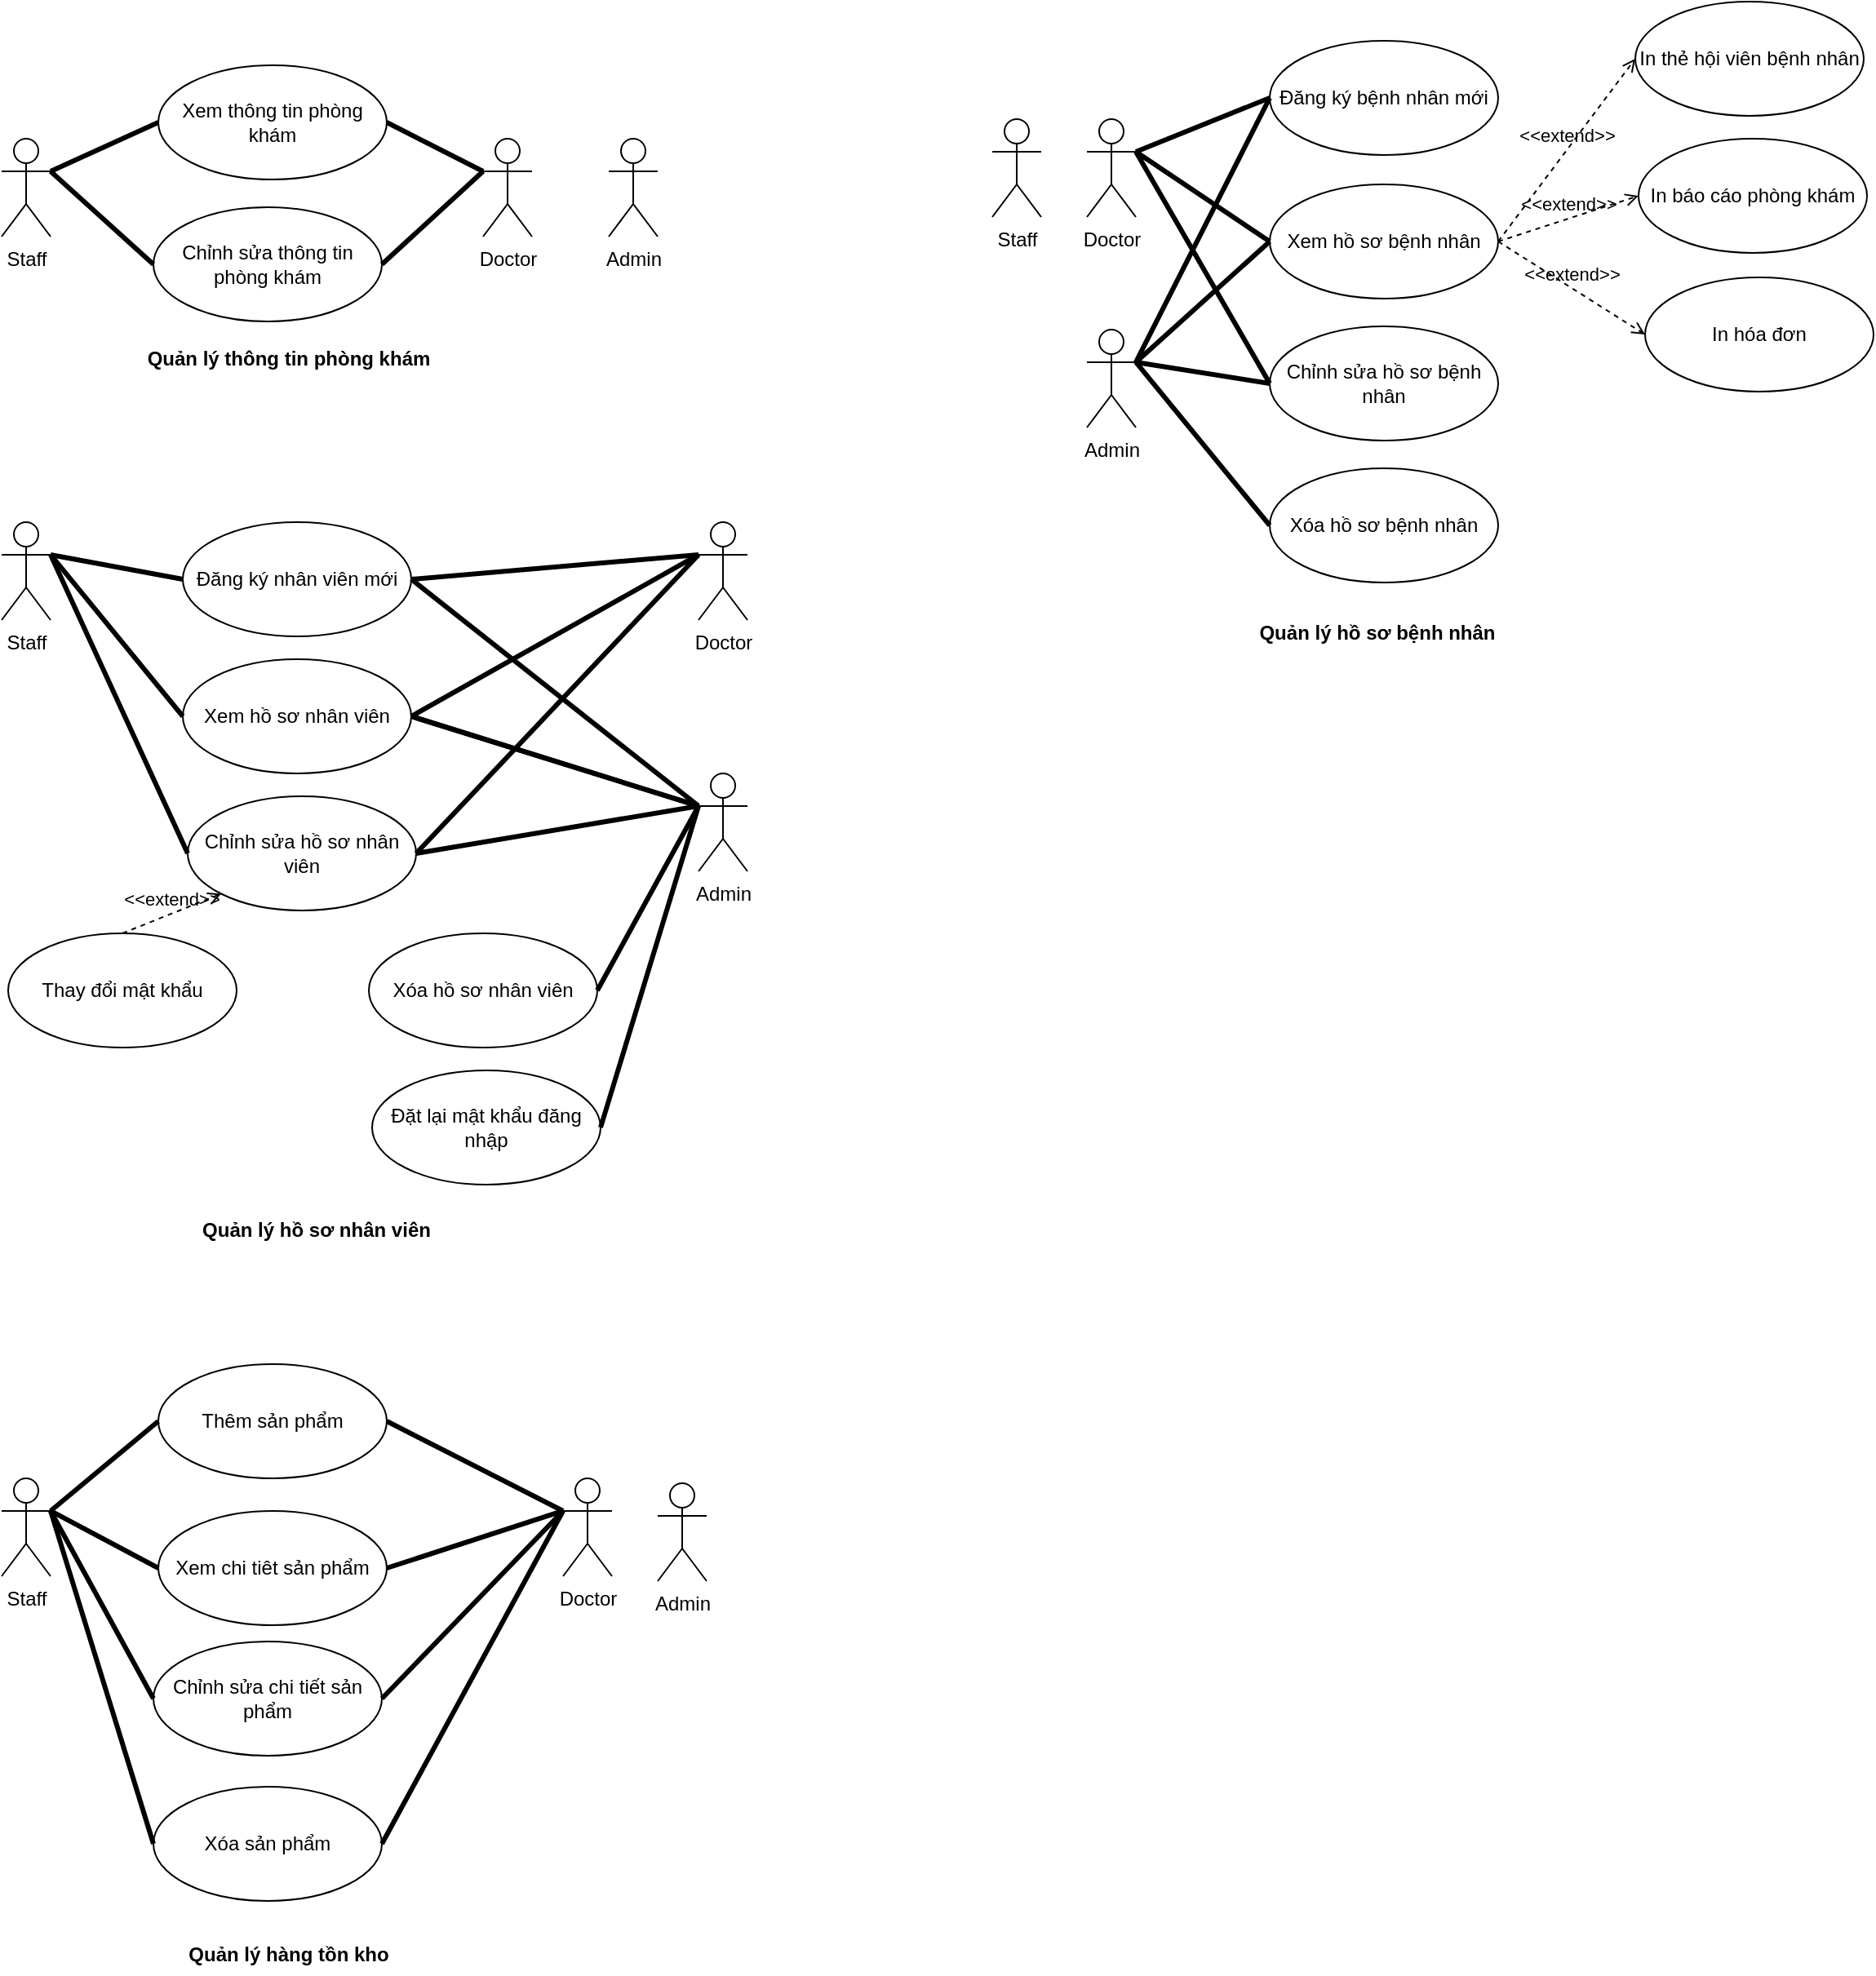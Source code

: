 <mxfile>
    <diagram id="3CGOplF_25yKbEWaD3JT" name="ca">
        <mxGraphModel dx="1247" dy="574" grid="0" gridSize="10" guides="1" tooltips="1" connect="1" arrows="1" fold="1" page="1" pageScale="1" pageWidth="850" pageHeight="1100" math="0" shadow="0">
            <root>
                <mxCell id="0"/>
                <mxCell id="1" parent="0"/>
                <mxCell id="2" value="Staff" style="shape=umlActor;verticalLabelPosition=bottom;verticalAlign=top;html=1;" parent="1" vertex="1">
                    <mxGeometry x="45" y="96" width="30" height="60" as="geometry"/>
                </mxCell>
                <mxCell id="89" value="Doctor" style="shape=umlActor;verticalLabelPosition=bottom;verticalAlign=top;html=1;" vertex="1" parent="1">
                    <mxGeometry x="340" y="96" width="30" height="60" as="geometry"/>
                </mxCell>
                <mxCell id="90" value="Admin" style="shape=umlActor;verticalLabelPosition=bottom;verticalAlign=top;html=1;" vertex="1" parent="1">
                    <mxGeometry x="417" y="96" width="30" height="60" as="geometry"/>
                </mxCell>
                <mxCell id="91" value="Xem thông tin phòng khám" style="ellipse;whiteSpace=wrap;html=1;" vertex="1" parent="1">
                    <mxGeometry x="141" y="51" width="140" height="70" as="geometry"/>
                </mxCell>
                <mxCell id="92" value="Chỉnh sửa thông tin phòng khám" style="ellipse;whiteSpace=wrap;html=1;" vertex="1" parent="1">
                    <mxGeometry x="138" y="138" width="140" height="70" as="geometry"/>
                </mxCell>
                <mxCell id="93" value="" style="endArrow=none;startArrow=none;endFill=0;startFill=0;endSize=8;html=1;verticalAlign=bottom;labelBackgroundColor=none;strokeWidth=3;exitX=1;exitY=0.333;exitDx=0;exitDy=0;exitPerimeter=0;entryX=0;entryY=0.5;entryDx=0;entryDy=0;" edge="1" parent="1" source="2" target="91">
                    <mxGeometry width="160" relative="1" as="geometry">
                        <mxPoint x="51" y="231" as="sourcePoint"/>
                        <mxPoint x="211" y="231" as="targetPoint"/>
                    </mxGeometry>
                </mxCell>
                <mxCell id="94" value="" style="endArrow=none;startArrow=none;endFill=0;startFill=0;endSize=8;html=1;verticalAlign=bottom;labelBackgroundColor=none;strokeWidth=3;exitX=1;exitY=0.333;exitDx=0;exitDy=0;exitPerimeter=0;entryX=0;entryY=0.5;entryDx=0;entryDy=0;" edge="1" parent="1" source="2" target="92">
                    <mxGeometry width="160" relative="1" as="geometry">
                        <mxPoint x="177" y="242" as="sourcePoint"/>
                        <mxPoint x="337" y="242" as="targetPoint"/>
                    </mxGeometry>
                </mxCell>
                <mxCell id="95" value="" style="endArrow=none;startArrow=none;endFill=0;startFill=0;endSize=8;html=1;verticalAlign=bottom;labelBackgroundColor=none;strokeWidth=3;exitX=1;exitY=0.5;exitDx=0;exitDy=0;entryX=0;entryY=0.333;entryDx=0;entryDy=0;entryPerimeter=0;" edge="1" parent="1" source="91" target="89">
                    <mxGeometry width="160" relative="1" as="geometry">
                        <mxPoint x="177" y="242" as="sourcePoint"/>
                        <mxPoint x="337" y="242" as="targetPoint"/>
                    </mxGeometry>
                </mxCell>
                <mxCell id="96" value="" style="endArrow=none;startArrow=none;endFill=0;startFill=0;endSize=8;html=1;verticalAlign=bottom;labelBackgroundColor=none;strokeWidth=3;exitX=1;exitY=0.5;exitDx=0;exitDy=0;entryX=0;entryY=0.333;entryDx=0;entryDy=0;entryPerimeter=0;" edge="1" parent="1" source="92" target="89">
                    <mxGeometry width="160" relative="1" as="geometry">
                        <mxPoint x="177" y="242" as="sourcePoint"/>
                        <mxPoint x="337" y="242" as="targetPoint"/>
                    </mxGeometry>
                </mxCell>
                <mxCell id="97" value="Quản lý thông tin phòng khám" style="text;align=center;fontStyle=1;verticalAlign=middle;spacingLeft=3;spacingRight=3;strokeColor=none;rotatable=0;points=[[0,0.5],[1,0.5]];portConstraint=eastwest;" vertex="1" parent="1">
                    <mxGeometry x="181" y="217" width="80" height="26" as="geometry"/>
                </mxCell>
                <mxCell id="98" value="Staff" style="shape=umlActor;verticalLabelPosition=bottom;verticalAlign=top;html=1;" vertex="1" parent="1">
                    <mxGeometry x="45" y="331" width="30" height="60" as="geometry"/>
                </mxCell>
                <mxCell id="99" value="Doctor" style="shape=umlActor;verticalLabelPosition=bottom;verticalAlign=top;html=1;" vertex="1" parent="1">
                    <mxGeometry x="472" y="331" width="30" height="60" as="geometry"/>
                </mxCell>
                <mxCell id="100" value="Admin" style="shape=umlActor;verticalLabelPosition=bottom;verticalAlign=top;html=1;" vertex="1" parent="1">
                    <mxGeometry x="472" y="485" width="30" height="60" as="geometry"/>
                </mxCell>
                <mxCell id="101" value="Đăng ký nhân viên mới" style="ellipse;whiteSpace=wrap;html=1;" vertex="1" parent="1">
                    <mxGeometry x="156" y="331" width="140" height="70" as="geometry"/>
                </mxCell>
                <mxCell id="102" value="Xem hồ sơ nhân viên" style="ellipse;whiteSpace=wrap;html=1;" vertex="1" parent="1">
                    <mxGeometry x="156" y="415" width="140" height="70" as="geometry"/>
                </mxCell>
                <mxCell id="103" value="Chỉnh sửa hồ sơ nhân viên" style="ellipse;whiteSpace=wrap;html=1;" vertex="1" parent="1">
                    <mxGeometry x="159" y="499" width="140" height="70" as="geometry"/>
                </mxCell>
                <mxCell id="104" value="" style="endArrow=none;startArrow=none;endFill=0;startFill=0;endSize=8;html=1;verticalAlign=bottom;labelBackgroundColor=none;strokeWidth=3;exitX=1;exitY=0.333;exitDx=0;exitDy=0;exitPerimeter=0;entryX=0;entryY=0.5;entryDx=0;entryDy=0;" edge="1" parent="1" source="98" target="101">
                    <mxGeometry width="160" relative="1" as="geometry">
                        <mxPoint x="248" y="342" as="sourcePoint"/>
                        <mxPoint x="408" y="342" as="targetPoint"/>
                    </mxGeometry>
                </mxCell>
                <mxCell id="105" value="" style="endArrow=none;startArrow=none;endFill=0;startFill=0;endSize=8;html=1;verticalAlign=bottom;labelBackgroundColor=none;strokeWidth=3;exitX=1;exitY=0.333;exitDx=0;exitDy=0;exitPerimeter=0;entryX=0;entryY=0.5;entryDx=0;entryDy=0;" edge="1" parent="1" source="98" target="102">
                    <mxGeometry width="160" relative="1" as="geometry">
                        <mxPoint x="248" y="342" as="sourcePoint"/>
                        <mxPoint x="408" y="342" as="targetPoint"/>
                    </mxGeometry>
                </mxCell>
                <mxCell id="106" value="" style="endArrow=none;startArrow=none;endFill=0;startFill=0;endSize=8;html=1;verticalAlign=bottom;labelBackgroundColor=none;strokeWidth=3;exitX=1;exitY=0.333;exitDx=0;exitDy=0;exitPerimeter=0;entryX=0;entryY=0.5;entryDx=0;entryDy=0;" edge="1" parent="1" source="98" target="103">
                    <mxGeometry width="160" relative="1" as="geometry">
                        <mxPoint x="248" y="342" as="sourcePoint"/>
                        <mxPoint x="408" y="342" as="targetPoint"/>
                    </mxGeometry>
                </mxCell>
                <mxCell id="107" value="Thay đổi mật khẩu" style="ellipse;whiteSpace=wrap;html=1;" vertex="1" parent="1">
                    <mxGeometry x="49" y="583" width="140" height="70" as="geometry"/>
                </mxCell>
                <mxCell id="108" value="&amp;lt;&amp;lt;extend&amp;gt;&amp;gt;" style="html=1;verticalAlign=bottom;labelBackgroundColor=none;endArrow=open;endFill=0;dashed=1;exitX=0.5;exitY=0;exitDx=0;exitDy=0;entryX=0;entryY=1;entryDx=0;entryDy=0;" edge="1" parent="1" source="107" target="103">
                    <mxGeometry width="160" relative="1" as="geometry">
                        <mxPoint x="248" y="467" as="sourcePoint"/>
                        <mxPoint x="408" y="467" as="targetPoint"/>
                    </mxGeometry>
                </mxCell>
                <mxCell id="109" value="" style="endArrow=none;startArrow=none;endFill=0;startFill=0;endSize=8;html=1;verticalAlign=bottom;labelBackgroundColor=none;strokeWidth=3;entryX=0;entryY=0.333;entryDx=0;entryDy=0;entryPerimeter=0;exitX=1;exitY=0.5;exitDx=0;exitDy=0;" edge="1" parent="1" source="102" target="100">
                    <mxGeometry width="160" relative="1" as="geometry">
                        <mxPoint x="248" y="467" as="sourcePoint"/>
                        <mxPoint x="408" y="467" as="targetPoint"/>
                    </mxGeometry>
                </mxCell>
                <mxCell id="111" value="" style="endArrow=none;startArrow=none;endFill=0;startFill=0;endSize=8;html=1;verticalAlign=bottom;labelBackgroundColor=none;strokeWidth=3;exitX=1;exitY=0.5;exitDx=0;exitDy=0;entryX=0;entryY=0.333;entryDx=0;entryDy=0;entryPerimeter=0;" edge="1" parent="1" source="101" target="100">
                    <mxGeometry width="160" relative="1" as="geometry">
                        <mxPoint x="311" y="426" as="sourcePoint"/>
                        <mxPoint x="471" y="426" as="targetPoint"/>
                    </mxGeometry>
                </mxCell>
                <mxCell id="112" value="" style="endArrow=none;startArrow=none;endFill=0;startFill=0;endSize=8;html=1;verticalAlign=bottom;labelBackgroundColor=none;strokeWidth=3;exitX=1;exitY=0.5;exitDx=0;exitDy=0;entryX=0;entryY=0.333;entryDx=0;entryDy=0;entryPerimeter=0;" edge="1" parent="1" source="102" target="100">
                    <mxGeometry width="160" relative="1" as="geometry">
                        <mxPoint x="248" y="467" as="sourcePoint"/>
                        <mxPoint x="408" y="467" as="targetPoint"/>
                    </mxGeometry>
                </mxCell>
                <mxCell id="113" value="" style="endArrow=none;startArrow=none;endFill=0;startFill=0;endSize=8;html=1;verticalAlign=bottom;labelBackgroundColor=none;strokeWidth=3;exitX=1;exitY=0.5;exitDx=0;exitDy=0;entryX=0;entryY=0.333;entryDx=0;entryDy=0;entryPerimeter=0;" edge="1" parent="1" source="103" target="100">
                    <mxGeometry width="160" relative="1" as="geometry">
                        <mxPoint x="248" y="467" as="sourcePoint"/>
                        <mxPoint x="408" y="467" as="targetPoint"/>
                    </mxGeometry>
                </mxCell>
                <mxCell id="114" value="Xóa hồ sơ nhân viên" style="ellipse;whiteSpace=wrap;html=1;" vertex="1" parent="1">
                    <mxGeometry x="270" y="583" width="140" height="70" as="geometry"/>
                </mxCell>
                <mxCell id="115" value="Đặt lại mật khẩu đăng nhập" style="ellipse;whiteSpace=wrap;html=1;" vertex="1" parent="1">
                    <mxGeometry x="272" y="667" width="140" height="70" as="geometry"/>
                </mxCell>
                <mxCell id="117" value="" style="endArrow=none;startArrow=none;endFill=0;startFill=0;endSize=8;html=1;verticalAlign=bottom;labelBackgroundColor=none;strokeWidth=3;exitX=1;exitY=0.5;exitDx=0;exitDy=0;entryX=0;entryY=0.333;entryDx=0;entryDy=0;entryPerimeter=0;" edge="1" parent="1" source="101" target="99">
                    <mxGeometry width="160" relative="1" as="geometry">
                        <mxPoint x="314" y="474" as="sourcePoint"/>
                        <mxPoint x="474" y="474" as="targetPoint"/>
                    </mxGeometry>
                </mxCell>
                <mxCell id="118" value="" style="endArrow=none;startArrow=none;endFill=0;startFill=0;endSize=8;html=1;verticalAlign=bottom;labelBackgroundColor=none;strokeWidth=3;exitX=1;exitY=0.5;exitDx=0;exitDy=0;entryX=0;entryY=0.333;entryDx=0;entryDy=0;entryPerimeter=0;" edge="1" parent="1" source="102" target="99">
                    <mxGeometry width="160" relative="1" as="geometry">
                        <mxPoint x="314" y="474" as="sourcePoint"/>
                        <mxPoint x="474" y="474" as="targetPoint"/>
                    </mxGeometry>
                </mxCell>
                <mxCell id="119" value="" style="endArrow=none;startArrow=none;endFill=0;startFill=0;endSize=8;html=1;verticalAlign=bottom;labelBackgroundColor=none;strokeWidth=3;exitX=1;exitY=0.5;exitDx=0;exitDy=0;entryX=0;entryY=0.333;entryDx=0;entryDy=0;entryPerimeter=0;" edge="1" parent="1" source="103" target="99">
                    <mxGeometry width="160" relative="1" as="geometry">
                        <mxPoint x="314" y="474" as="sourcePoint"/>
                        <mxPoint x="464" y="441" as="targetPoint"/>
                    </mxGeometry>
                </mxCell>
                <mxCell id="120" value="" style="endArrow=none;startArrow=none;endFill=0;startFill=0;endSize=8;html=1;verticalAlign=bottom;labelBackgroundColor=none;strokeWidth=3;exitX=1;exitY=0.5;exitDx=0;exitDy=0;entryX=0;entryY=0.333;entryDx=0;entryDy=0;entryPerimeter=0;" edge="1" parent="1" source="114" target="100">
                    <mxGeometry width="160" relative="1" as="geometry">
                        <mxPoint x="314" y="474" as="sourcePoint"/>
                        <mxPoint x="474" y="474" as="targetPoint"/>
                    </mxGeometry>
                </mxCell>
                <mxCell id="125" value="" style="endArrow=none;startArrow=none;endFill=0;startFill=0;endSize=8;html=1;verticalAlign=bottom;labelBackgroundColor=none;strokeWidth=3;entryX=0;entryY=0.333;entryDx=0;entryDy=0;entryPerimeter=0;exitX=1;exitY=0.5;exitDx=0;exitDy=0;" edge="1" parent="1" source="115" target="100">
                    <mxGeometry width="160" relative="1" as="geometry">
                        <mxPoint x="357" y="591" as="sourcePoint"/>
                        <mxPoint x="517" y="591" as="targetPoint"/>
                    </mxGeometry>
                </mxCell>
                <mxCell id="126" value="Quản lý hồ sơ nhân viên" style="text;align=center;fontStyle=1;verticalAlign=middle;spacingLeft=3;spacingRight=3;strokeColor=none;rotatable=0;points=[[0,0.5],[1,0.5]];portConstraint=eastwest;" vertex="1" parent="1">
                    <mxGeometry x="198" y="751" width="80" height="26" as="geometry"/>
                </mxCell>
                <mxCell id="127" value="Staff" style="shape=umlActor;verticalLabelPosition=bottom;verticalAlign=top;html=1;" vertex="1" parent="1">
                    <mxGeometry x="45" y="917" width="30" height="60" as="geometry"/>
                </mxCell>
                <mxCell id="128" value="Doctor" style="shape=umlActor;verticalLabelPosition=bottom;verticalAlign=top;html=1;" vertex="1" parent="1">
                    <mxGeometry x="389" y="917" width="30" height="60" as="geometry"/>
                </mxCell>
                <mxCell id="129" value="Admin" style="shape=umlActor;verticalLabelPosition=bottom;verticalAlign=top;html=1;" vertex="1" parent="1">
                    <mxGeometry x="447" y="920" width="30" height="60" as="geometry"/>
                </mxCell>
                <mxCell id="130" value="Thêm sản phẩm" style="ellipse;whiteSpace=wrap;html=1;" vertex="1" parent="1">
                    <mxGeometry x="141" y="847" width="140" height="70" as="geometry"/>
                </mxCell>
                <mxCell id="131" value="Xem chi tiêt sản phẩm" style="ellipse;whiteSpace=wrap;html=1;" vertex="1" parent="1">
                    <mxGeometry x="141" y="937" width="140" height="70" as="geometry"/>
                </mxCell>
                <mxCell id="132" value="Chỉnh sửa chi tiết sản phẩm" style="ellipse;whiteSpace=wrap;html=1;" vertex="1" parent="1">
                    <mxGeometry x="138" y="1017" width="140" height="70" as="geometry"/>
                </mxCell>
                <mxCell id="133" value="Xóa sản phẩm" style="ellipse;whiteSpace=wrap;html=1;" vertex="1" parent="1">
                    <mxGeometry x="138" y="1106" width="140" height="70" as="geometry"/>
                </mxCell>
                <mxCell id="136" value="" style="endArrow=none;startArrow=none;endFill=0;startFill=0;endSize=8;html=1;verticalAlign=bottom;labelBackgroundColor=none;strokeWidth=3;exitX=1;exitY=0.5;exitDx=0;exitDy=0;entryX=0;entryY=0.333;entryDx=0;entryDy=0;entryPerimeter=0;" edge="1" parent="1" source="130" target="128">
                    <mxGeometry width="160" relative="1" as="geometry">
                        <mxPoint x="255" y="962" as="sourcePoint"/>
                        <mxPoint x="415" y="962" as="targetPoint"/>
                    </mxGeometry>
                </mxCell>
                <mxCell id="137" value="" style="endArrow=none;startArrow=none;endFill=0;startFill=0;endSize=8;html=1;verticalAlign=bottom;labelBackgroundColor=none;strokeWidth=3;exitX=1;exitY=0.5;exitDx=0;exitDy=0;entryX=0;entryY=0.333;entryDx=0;entryDy=0;entryPerimeter=0;" edge="1" parent="1" source="131" target="128">
                    <mxGeometry width="160" relative="1" as="geometry">
                        <mxPoint x="255" y="962" as="sourcePoint"/>
                        <mxPoint x="415" y="962" as="targetPoint"/>
                    </mxGeometry>
                </mxCell>
                <mxCell id="138" value="" style="endArrow=none;startArrow=none;endFill=0;startFill=0;endSize=8;html=1;verticalAlign=bottom;labelBackgroundColor=none;strokeWidth=3;exitX=1;exitY=0.5;exitDx=0;exitDy=0;entryX=0;entryY=0.333;entryDx=0;entryDy=0;entryPerimeter=0;" edge="1" parent="1" source="132" target="128">
                    <mxGeometry width="160" relative="1" as="geometry">
                        <mxPoint x="255" y="962" as="sourcePoint"/>
                        <mxPoint x="415" y="962" as="targetPoint"/>
                    </mxGeometry>
                </mxCell>
                <mxCell id="139" value="" style="endArrow=none;startArrow=none;endFill=0;startFill=0;endSize=8;html=1;verticalAlign=bottom;labelBackgroundColor=none;strokeWidth=3;exitX=1;exitY=0.5;exitDx=0;exitDy=0;entryX=0;entryY=0.333;entryDx=0;entryDy=0;entryPerimeter=0;" edge="1" parent="1" source="133" target="128">
                    <mxGeometry width="160" relative="1" as="geometry">
                        <mxPoint x="255" y="962" as="sourcePoint"/>
                        <mxPoint x="415" y="962" as="targetPoint"/>
                    </mxGeometry>
                </mxCell>
                <mxCell id="140" value="" style="endArrow=none;startArrow=none;endFill=0;startFill=0;endSize=8;html=1;verticalAlign=bottom;labelBackgroundColor=none;strokeWidth=3;exitX=1;exitY=0.333;exitDx=0;exitDy=0;exitPerimeter=0;entryX=0;entryY=0.5;entryDx=0;entryDy=0;" edge="1" parent="1" source="127" target="130">
                    <mxGeometry width="160" relative="1" as="geometry">
                        <mxPoint x="255" y="962" as="sourcePoint"/>
                        <mxPoint x="415" y="962" as="targetPoint"/>
                    </mxGeometry>
                </mxCell>
                <mxCell id="141" value="" style="endArrow=none;startArrow=none;endFill=0;startFill=0;endSize=8;html=1;verticalAlign=bottom;labelBackgroundColor=none;strokeWidth=3;exitX=1;exitY=0.333;exitDx=0;exitDy=0;exitPerimeter=0;entryX=0;entryY=0.5;entryDx=0;entryDy=0;" edge="1" parent="1" source="127" target="131">
                    <mxGeometry width="160" relative="1" as="geometry">
                        <mxPoint x="255" y="962" as="sourcePoint"/>
                        <mxPoint x="415" y="962" as="targetPoint"/>
                    </mxGeometry>
                </mxCell>
                <mxCell id="142" value="" style="endArrow=none;startArrow=none;endFill=0;startFill=0;endSize=8;html=1;verticalAlign=bottom;labelBackgroundColor=none;strokeWidth=3;exitX=1;exitY=0.333;exitDx=0;exitDy=0;exitPerimeter=0;entryX=0;entryY=0.5;entryDx=0;entryDy=0;" edge="1" parent="1" source="127" target="132">
                    <mxGeometry width="160" relative="1" as="geometry">
                        <mxPoint x="255" y="962" as="sourcePoint"/>
                        <mxPoint x="415" y="962" as="targetPoint"/>
                    </mxGeometry>
                </mxCell>
                <mxCell id="143" value="" style="endArrow=none;startArrow=none;endFill=0;startFill=0;endSize=8;html=1;verticalAlign=bottom;labelBackgroundColor=none;strokeWidth=3;exitX=1;exitY=0.333;exitDx=0;exitDy=0;exitPerimeter=0;entryX=0;entryY=0.5;entryDx=0;entryDy=0;" edge="1" parent="1" source="127" target="133">
                    <mxGeometry width="160" relative="1" as="geometry">
                        <mxPoint x="255" y="962" as="sourcePoint"/>
                        <mxPoint x="415" y="962" as="targetPoint"/>
                    </mxGeometry>
                </mxCell>
                <mxCell id="144" value="Quản lý hàng tồn kho" style="text;align=center;fontStyle=1;verticalAlign=middle;spacingLeft=3;spacingRight=3;strokeColor=none;rotatable=0;points=[[0,0.5],[1,0.5]];portConstraint=eastwest;" vertex="1" parent="1">
                    <mxGeometry x="181" y="1195" width="80" height="26" as="geometry"/>
                </mxCell>
                <mxCell id="145" value="Staff" style="shape=umlActor;verticalLabelPosition=bottom;verticalAlign=top;html=1;" vertex="1" parent="1">
                    <mxGeometry x="652" y="84" width="30" height="60" as="geometry"/>
                </mxCell>
                <mxCell id="146" value="Doctor" style="shape=umlActor;verticalLabelPosition=bottom;verticalAlign=top;html=1;" vertex="1" parent="1">
                    <mxGeometry x="710" y="84" width="30" height="60" as="geometry"/>
                </mxCell>
                <mxCell id="147" value="Admin" style="shape=umlActor;verticalLabelPosition=bottom;verticalAlign=top;html=1;" vertex="1" parent="1">
                    <mxGeometry x="710" y="213" width="30" height="60" as="geometry"/>
                </mxCell>
                <mxCell id="149" value="Đăng ký bệnh nhân mới" style="ellipse;whiteSpace=wrap;html=1;" vertex="1" parent="1">
                    <mxGeometry x="822" y="36" width="140" height="70" as="geometry"/>
                </mxCell>
                <mxCell id="150" value="Quản lý hồ sơ bệnh nhân" style="text;align=center;fontStyle=1;verticalAlign=middle;spacingLeft=3;spacingRight=3;strokeColor=none;rotatable=0;points=[[0,0.5],[1,0.5]];portConstraint=eastwest;" vertex="1" parent="1">
                    <mxGeometry x="848" y="385" width="80" height="26" as="geometry"/>
                </mxCell>
                <mxCell id="151" value="Xem hồ sơ bệnh nhân" style="ellipse;whiteSpace=wrap;html=1;" vertex="1" parent="1">
                    <mxGeometry x="822" y="124" width="140" height="70" as="geometry"/>
                </mxCell>
                <mxCell id="152" value="Chỉnh sửa hồ sơ bệnh nhân" style="ellipse;whiteSpace=wrap;html=1;" vertex="1" parent="1">
                    <mxGeometry x="822" y="211" width="140" height="70" as="geometry"/>
                </mxCell>
                <mxCell id="153" value="Xóa hồ sơ bệnh nhân" style="ellipse;whiteSpace=wrap;html=1;" vertex="1" parent="1">
                    <mxGeometry x="822" y="298" width="140" height="70" as="geometry"/>
                </mxCell>
                <mxCell id="155" value="In thẻ hội viên bệnh nhân" style="ellipse;whiteSpace=wrap;html=1;" vertex="1" parent="1">
                    <mxGeometry x="1046" y="12" width="140" height="70" as="geometry"/>
                </mxCell>
                <mxCell id="156" value="In báo cáo phòng khám" style="ellipse;whiteSpace=wrap;html=1;" vertex="1" parent="1">
                    <mxGeometry x="1048" y="96" width="140" height="70" as="geometry"/>
                </mxCell>
                <mxCell id="157" value="In hóa đơn" style="ellipse;whiteSpace=wrap;html=1;" vertex="1" parent="1">
                    <mxGeometry x="1052" y="181" width="140" height="70" as="geometry"/>
                </mxCell>
                <mxCell id="158" value="" style="endArrow=none;startArrow=none;endFill=0;startFill=0;endSize=8;html=1;verticalAlign=bottom;labelBackgroundColor=none;strokeWidth=3;exitX=1;exitY=0.333;exitDx=0;exitDy=0;exitPerimeter=0;entryX=0;entryY=0.5;entryDx=0;entryDy=0;" edge="1" parent="1" source="146" target="149">
                    <mxGeometry width="160" relative="1" as="geometry">
                        <mxPoint x="938" y="221" as="sourcePoint"/>
                        <mxPoint x="1098" y="221" as="targetPoint"/>
                    </mxGeometry>
                </mxCell>
                <mxCell id="159" value="" style="endArrow=none;startArrow=none;endFill=0;startFill=0;endSize=8;html=1;verticalAlign=bottom;labelBackgroundColor=none;strokeWidth=3;exitX=1;exitY=0.333;exitDx=0;exitDy=0;exitPerimeter=0;entryX=0;entryY=0.5;entryDx=0;entryDy=0;" edge="1" parent="1" source="146" target="151">
                    <mxGeometry width="160" relative="1" as="geometry">
                        <mxPoint x="938" y="221" as="sourcePoint"/>
                        <mxPoint x="1098" y="221" as="targetPoint"/>
                    </mxGeometry>
                </mxCell>
                <mxCell id="160" value="" style="endArrow=none;startArrow=none;endFill=0;startFill=0;endSize=8;html=1;verticalAlign=bottom;labelBackgroundColor=none;strokeWidth=3;exitX=1;exitY=0.333;exitDx=0;exitDy=0;exitPerimeter=0;entryX=0;entryY=0.5;entryDx=0;entryDy=0;" edge="1" parent="1" source="146" target="152">
                    <mxGeometry width="160" relative="1" as="geometry">
                        <mxPoint x="938" y="221" as="sourcePoint"/>
                        <mxPoint x="1098" y="221" as="targetPoint"/>
                    </mxGeometry>
                </mxCell>
                <mxCell id="162" value="" style="endArrow=none;startArrow=none;endFill=0;startFill=0;endSize=8;html=1;verticalAlign=bottom;labelBackgroundColor=none;strokeWidth=3;exitX=1;exitY=0.333;exitDx=0;exitDy=0;exitPerimeter=0;entryX=0;entryY=0.5;entryDx=0;entryDy=0;" edge="1" parent="1" source="147" target="153">
                    <mxGeometry width="160" relative="1" as="geometry">
                        <mxPoint x="896" y="221" as="sourcePoint"/>
                        <mxPoint x="1056" y="221" as="targetPoint"/>
                    </mxGeometry>
                </mxCell>
                <mxCell id="163" value="" style="endArrow=none;startArrow=none;endFill=0;startFill=0;endSize=8;html=1;verticalAlign=bottom;labelBackgroundColor=none;strokeWidth=3;exitX=1;exitY=0.333;exitDx=0;exitDy=0;exitPerimeter=0;entryX=0;entryY=0.5;entryDx=0;entryDy=0;" edge="1" parent="1" source="147" target="152">
                    <mxGeometry width="160" relative="1" as="geometry">
                        <mxPoint x="896" y="221" as="sourcePoint"/>
                        <mxPoint x="1056" y="221" as="targetPoint"/>
                    </mxGeometry>
                </mxCell>
                <mxCell id="164" value="" style="endArrow=none;startArrow=none;endFill=0;startFill=0;endSize=8;html=1;verticalAlign=bottom;labelBackgroundColor=none;strokeWidth=3;exitX=1;exitY=0.333;exitDx=0;exitDy=0;exitPerimeter=0;entryX=0;entryY=0.5;entryDx=0;entryDy=0;" edge="1" parent="1" source="147" target="151">
                    <mxGeometry width="160" relative="1" as="geometry">
                        <mxPoint x="896" y="221" as="sourcePoint"/>
                        <mxPoint x="1056" y="221" as="targetPoint"/>
                    </mxGeometry>
                </mxCell>
                <mxCell id="165" value="" style="endArrow=none;startArrow=none;endFill=0;startFill=0;endSize=8;html=1;verticalAlign=bottom;labelBackgroundColor=none;strokeWidth=3;exitX=1;exitY=0.333;exitDx=0;exitDy=0;exitPerimeter=0;entryX=0;entryY=0.5;entryDx=0;entryDy=0;" edge="1" parent="1" source="147" target="149">
                    <mxGeometry width="160" relative="1" as="geometry">
                        <mxPoint x="896" y="221" as="sourcePoint"/>
                        <mxPoint x="1056" y="221" as="targetPoint"/>
                    </mxGeometry>
                </mxCell>
                <mxCell id="166" value="&amp;lt;&amp;lt;extend&amp;gt;&amp;gt;" style="html=1;verticalAlign=bottom;labelBackgroundColor=none;endArrow=open;endFill=0;dashed=1;exitX=1;exitY=0.5;exitDx=0;exitDy=0;entryX=0;entryY=0.5;entryDx=0;entryDy=0;" edge="1" parent="1" source="151" target="155">
                    <mxGeometry width="160" relative="1" as="geometry">
                        <mxPoint x="975" y="265" as="sourcePoint"/>
                        <mxPoint x="1135" y="265" as="targetPoint"/>
                    </mxGeometry>
                </mxCell>
                <mxCell id="167" value="&amp;lt;&amp;lt;extend&amp;gt;&amp;gt;" style="html=1;verticalAlign=bottom;labelBackgroundColor=none;endArrow=open;endFill=0;dashed=1;exitX=1;exitY=0.5;exitDx=0;exitDy=0;entryX=0;entryY=0.5;entryDx=0;entryDy=0;" edge="1" parent="1" source="151" target="156">
                    <mxGeometry width="160" relative="1" as="geometry">
                        <mxPoint x="980" y="221" as="sourcePoint"/>
                        <mxPoint x="1140" y="221" as="targetPoint"/>
                    </mxGeometry>
                </mxCell>
                <mxCell id="168" value="&amp;lt;&amp;lt;extend&amp;gt;&amp;gt;" style="html=1;verticalAlign=bottom;labelBackgroundColor=none;endArrow=open;endFill=0;dashed=1;exitX=1;exitY=0.5;exitDx=0;exitDy=0;entryX=0;entryY=0.5;entryDx=0;entryDy=0;" edge="1" parent="1" source="151" target="157">
                    <mxGeometry width="160" relative="1" as="geometry">
                        <mxPoint x="980" y="221" as="sourcePoint"/>
                        <mxPoint x="1140" y="221" as="targetPoint"/>
                    </mxGeometry>
                </mxCell>
            </root>
        </mxGraphModel>
    </diagram>
</mxfile>